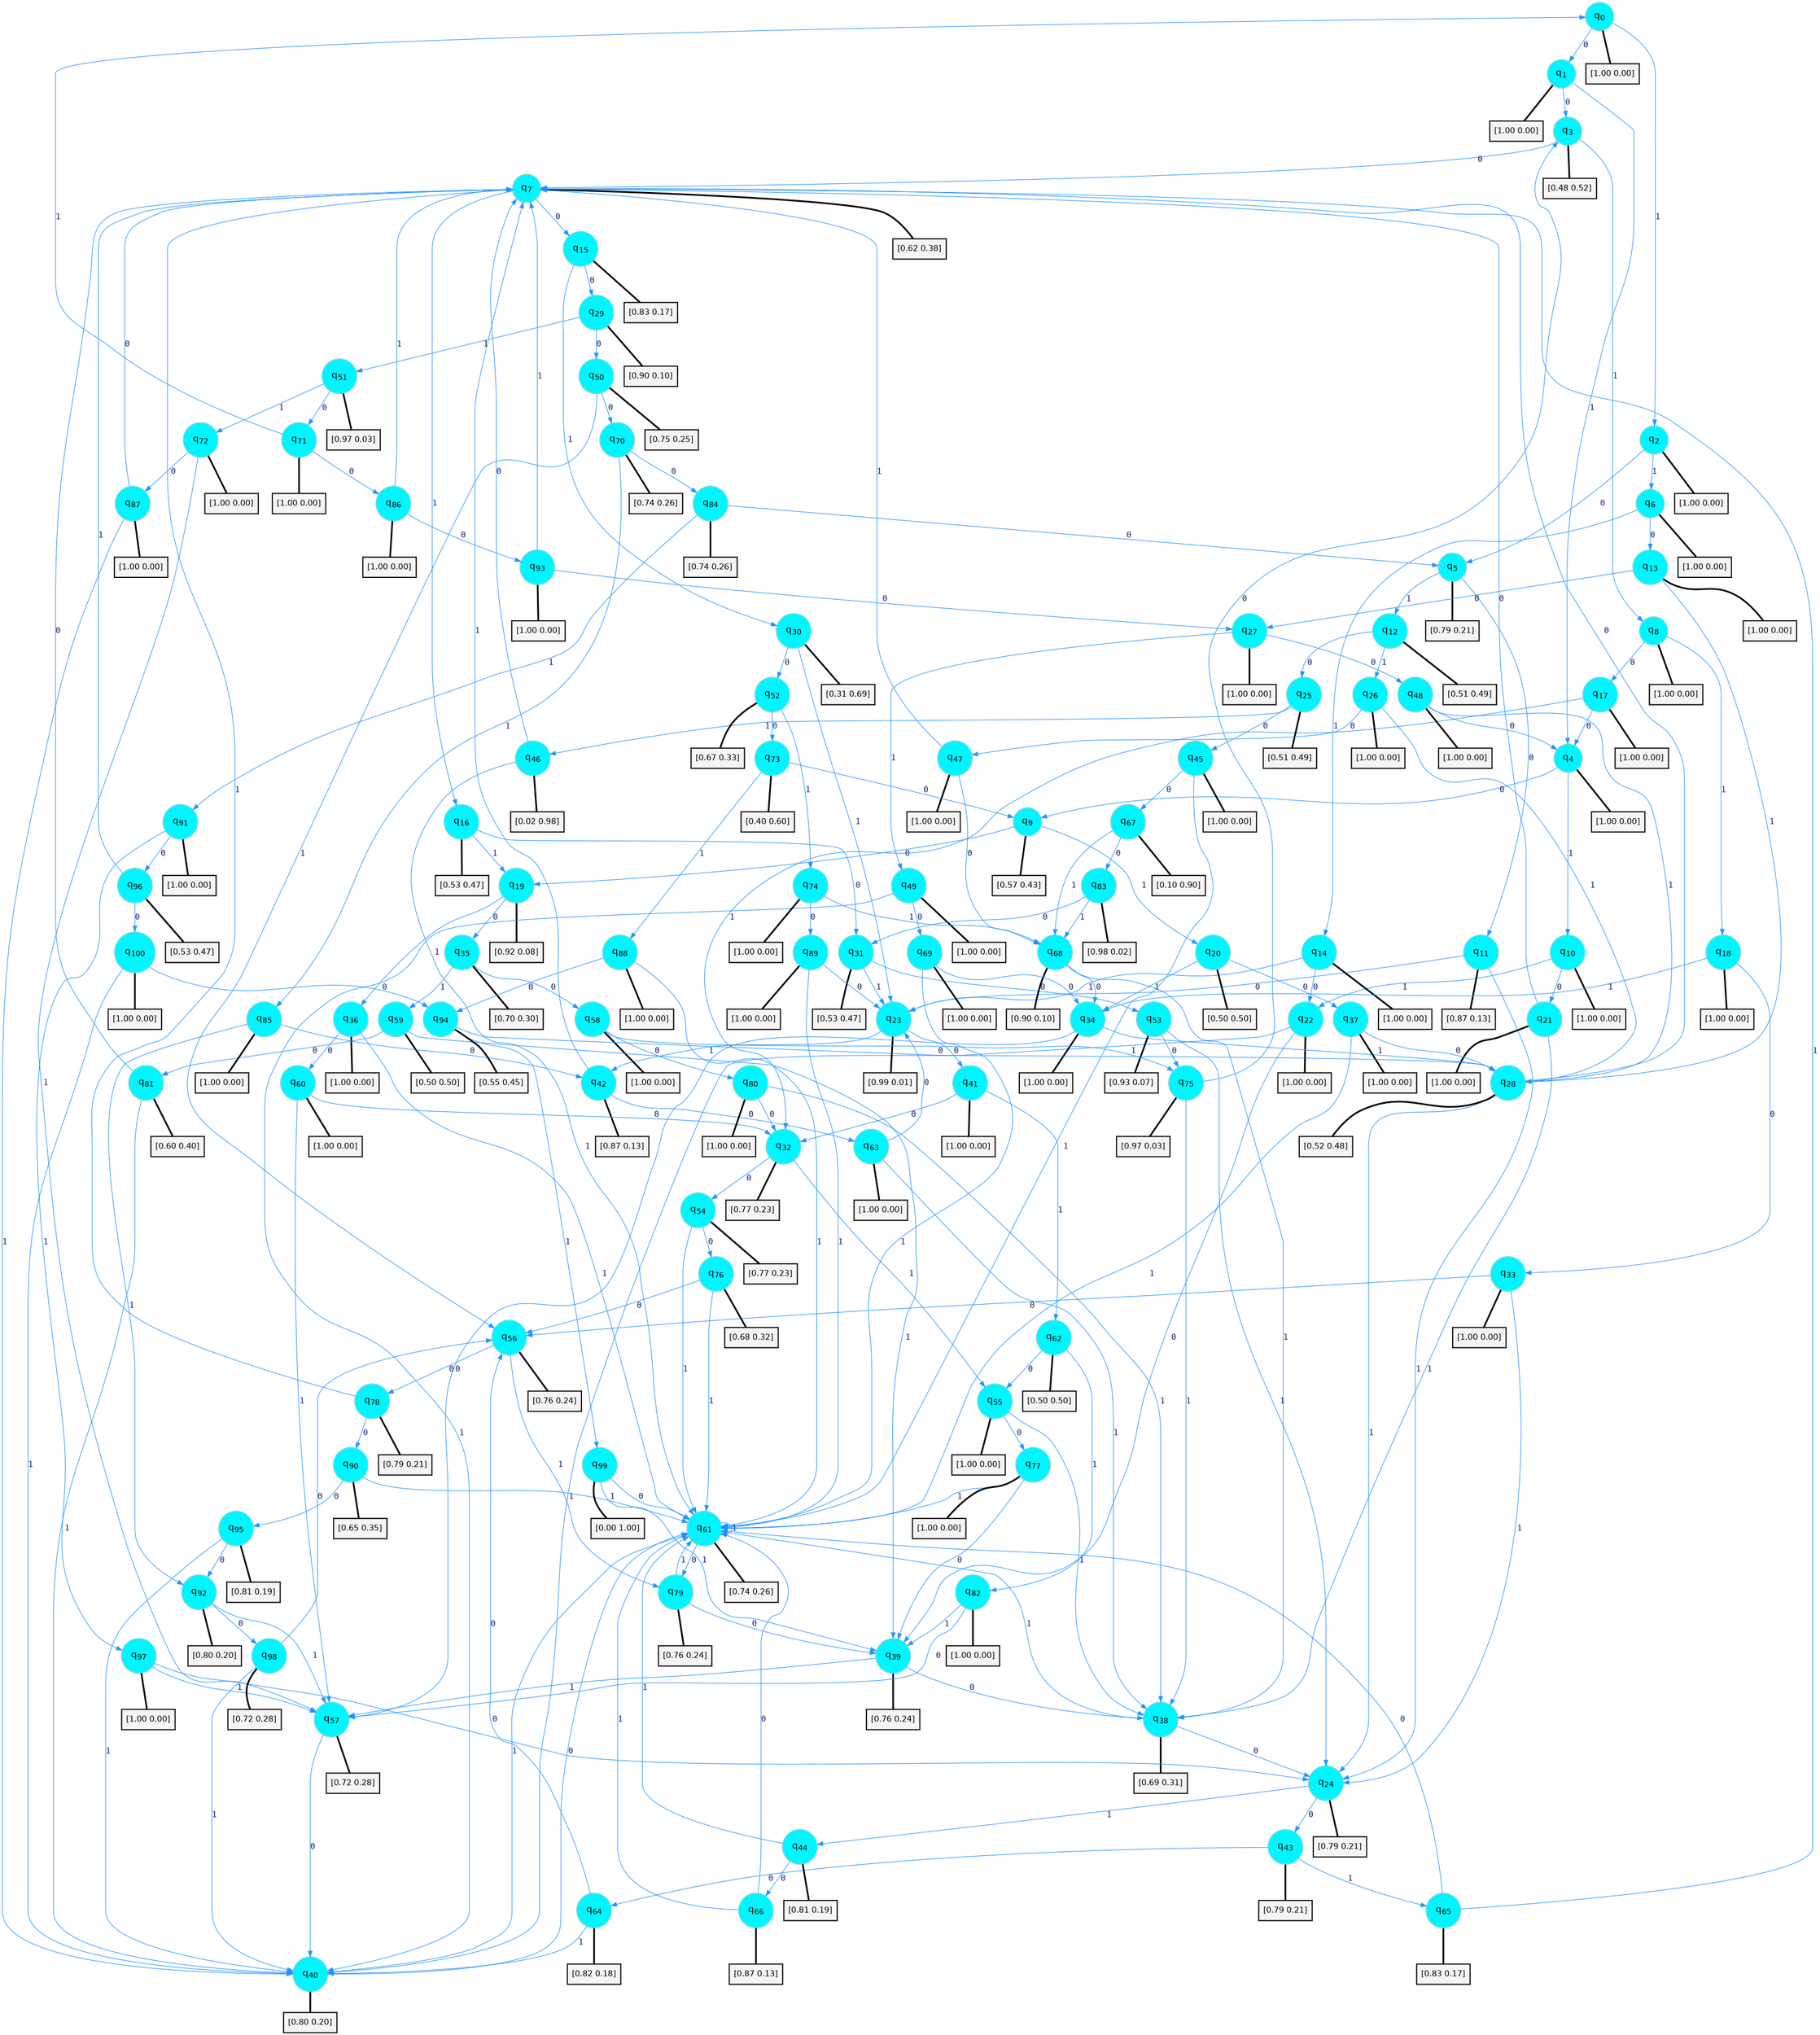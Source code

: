digraph G {
graph [
bgcolor=transparent, dpi=300, rankdir=TD, size="40,25"];
node [
color=gray, fillcolor=turquoise1, fontcolor=black, fontname=Helvetica, fontsize=16, fontweight=bold, shape=circle, style=filled];
edge [
arrowsize=1, color=dodgerblue1, fontcolor=midnightblue, fontname=courier, fontweight=bold, penwidth=1, style=solid, weight=20];
0[label=<q<SUB>0</SUB>>];
1[label=<q<SUB>1</SUB>>];
2[label=<q<SUB>2</SUB>>];
3[label=<q<SUB>3</SUB>>];
4[label=<q<SUB>4</SUB>>];
5[label=<q<SUB>5</SUB>>];
6[label=<q<SUB>6</SUB>>];
7[label=<q<SUB>7</SUB>>];
8[label=<q<SUB>8</SUB>>];
9[label=<q<SUB>9</SUB>>];
10[label=<q<SUB>10</SUB>>];
11[label=<q<SUB>11</SUB>>];
12[label=<q<SUB>12</SUB>>];
13[label=<q<SUB>13</SUB>>];
14[label=<q<SUB>14</SUB>>];
15[label=<q<SUB>15</SUB>>];
16[label=<q<SUB>16</SUB>>];
17[label=<q<SUB>17</SUB>>];
18[label=<q<SUB>18</SUB>>];
19[label=<q<SUB>19</SUB>>];
20[label=<q<SUB>20</SUB>>];
21[label=<q<SUB>21</SUB>>];
22[label=<q<SUB>22</SUB>>];
23[label=<q<SUB>23</SUB>>];
24[label=<q<SUB>24</SUB>>];
25[label=<q<SUB>25</SUB>>];
26[label=<q<SUB>26</SUB>>];
27[label=<q<SUB>27</SUB>>];
28[label=<q<SUB>28</SUB>>];
29[label=<q<SUB>29</SUB>>];
30[label=<q<SUB>30</SUB>>];
31[label=<q<SUB>31</SUB>>];
32[label=<q<SUB>32</SUB>>];
33[label=<q<SUB>33</SUB>>];
34[label=<q<SUB>34</SUB>>];
35[label=<q<SUB>35</SUB>>];
36[label=<q<SUB>36</SUB>>];
37[label=<q<SUB>37</SUB>>];
38[label=<q<SUB>38</SUB>>];
39[label=<q<SUB>39</SUB>>];
40[label=<q<SUB>40</SUB>>];
41[label=<q<SUB>41</SUB>>];
42[label=<q<SUB>42</SUB>>];
43[label=<q<SUB>43</SUB>>];
44[label=<q<SUB>44</SUB>>];
45[label=<q<SUB>45</SUB>>];
46[label=<q<SUB>46</SUB>>];
47[label=<q<SUB>47</SUB>>];
48[label=<q<SUB>48</SUB>>];
49[label=<q<SUB>49</SUB>>];
50[label=<q<SUB>50</SUB>>];
51[label=<q<SUB>51</SUB>>];
52[label=<q<SUB>52</SUB>>];
53[label=<q<SUB>53</SUB>>];
54[label=<q<SUB>54</SUB>>];
55[label=<q<SUB>55</SUB>>];
56[label=<q<SUB>56</SUB>>];
57[label=<q<SUB>57</SUB>>];
58[label=<q<SUB>58</SUB>>];
59[label=<q<SUB>59</SUB>>];
60[label=<q<SUB>60</SUB>>];
61[label=<q<SUB>61</SUB>>];
62[label=<q<SUB>62</SUB>>];
63[label=<q<SUB>63</SUB>>];
64[label=<q<SUB>64</SUB>>];
65[label=<q<SUB>65</SUB>>];
66[label=<q<SUB>66</SUB>>];
67[label=<q<SUB>67</SUB>>];
68[label=<q<SUB>68</SUB>>];
69[label=<q<SUB>69</SUB>>];
70[label=<q<SUB>70</SUB>>];
71[label=<q<SUB>71</SUB>>];
72[label=<q<SUB>72</SUB>>];
73[label=<q<SUB>73</SUB>>];
74[label=<q<SUB>74</SUB>>];
75[label=<q<SUB>75</SUB>>];
76[label=<q<SUB>76</SUB>>];
77[label=<q<SUB>77</SUB>>];
78[label=<q<SUB>78</SUB>>];
79[label=<q<SUB>79</SUB>>];
80[label=<q<SUB>80</SUB>>];
81[label=<q<SUB>81</SUB>>];
82[label=<q<SUB>82</SUB>>];
83[label=<q<SUB>83</SUB>>];
84[label=<q<SUB>84</SUB>>];
85[label=<q<SUB>85</SUB>>];
86[label=<q<SUB>86</SUB>>];
87[label=<q<SUB>87</SUB>>];
88[label=<q<SUB>88</SUB>>];
89[label=<q<SUB>89</SUB>>];
90[label=<q<SUB>90</SUB>>];
91[label=<q<SUB>91</SUB>>];
92[label=<q<SUB>92</SUB>>];
93[label=<q<SUB>93</SUB>>];
94[label=<q<SUB>94</SUB>>];
95[label=<q<SUB>95</SUB>>];
96[label=<q<SUB>96</SUB>>];
97[label=<q<SUB>97</SUB>>];
98[label=<q<SUB>98</SUB>>];
99[label=<q<SUB>99</SUB>>];
100[label=<q<SUB>100</SUB>>];
101[label="[1.00 0.00]", shape=box,fontcolor=black, fontname=Helvetica, fontsize=14, penwidth=2, fillcolor=whitesmoke,color=black];
102[label="[1.00 0.00]", shape=box,fontcolor=black, fontname=Helvetica, fontsize=14, penwidth=2, fillcolor=whitesmoke,color=black];
103[label="[1.00 0.00]", shape=box,fontcolor=black, fontname=Helvetica, fontsize=14, penwidth=2, fillcolor=whitesmoke,color=black];
104[label="[0.48 0.52]", shape=box,fontcolor=black, fontname=Helvetica, fontsize=14, penwidth=2, fillcolor=whitesmoke,color=black];
105[label="[1.00 0.00]", shape=box,fontcolor=black, fontname=Helvetica, fontsize=14, penwidth=2, fillcolor=whitesmoke,color=black];
106[label="[0.79 0.21]", shape=box,fontcolor=black, fontname=Helvetica, fontsize=14, penwidth=2, fillcolor=whitesmoke,color=black];
107[label="[1.00 0.00]", shape=box,fontcolor=black, fontname=Helvetica, fontsize=14, penwidth=2, fillcolor=whitesmoke,color=black];
108[label="[0.62 0.38]", shape=box,fontcolor=black, fontname=Helvetica, fontsize=14, penwidth=2, fillcolor=whitesmoke,color=black];
109[label="[1.00 0.00]", shape=box,fontcolor=black, fontname=Helvetica, fontsize=14, penwidth=2, fillcolor=whitesmoke,color=black];
110[label="[0.57 0.43]", shape=box,fontcolor=black, fontname=Helvetica, fontsize=14, penwidth=2, fillcolor=whitesmoke,color=black];
111[label="[1.00 0.00]", shape=box,fontcolor=black, fontname=Helvetica, fontsize=14, penwidth=2, fillcolor=whitesmoke,color=black];
112[label="[0.87 0.13]", shape=box,fontcolor=black, fontname=Helvetica, fontsize=14, penwidth=2, fillcolor=whitesmoke,color=black];
113[label="[0.51 0.49]", shape=box,fontcolor=black, fontname=Helvetica, fontsize=14, penwidth=2, fillcolor=whitesmoke,color=black];
114[label="[1.00 0.00]", shape=box,fontcolor=black, fontname=Helvetica, fontsize=14, penwidth=2, fillcolor=whitesmoke,color=black];
115[label="[1.00 0.00]", shape=box,fontcolor=black, fontname=Helvetica, fontsize=14, penwidth=2, fillcolor=whitesmoke,color=black];
116[label="[0.83 0.17]", shape=box,fontcolor=black, fontname=Helvetica, fontsize=14, penwidth=2, fillcolor=whitesmoke,color=black];
117[label="[0.53 0.47]", shape=box,fontcolor=black, fontname=Helvetica, fontsize=14, penwidth=2, fillcolor=whitesmoke,color=black];
118[label="[1.00 0.00]", shape=box,fontcolor=black, fontname=Helvetica, fontsize=14, penwidth=2, fillcolor=whitesmoke,color=black];
119[label="[1.00 0.00]", shape=box,fontcolor=black, fontname=Helvetica, fontsize=14, penwidth=2, fillcolor=whitesmoke,color=black];
120[label="[0.92 0.08]", shape=box,fontcolor=black, fontname=Helvetica, fontsize=14, penwidth=2, fillcolor=whitesmoke,color=black];
121[label="[0.50 0.50]", shape=box,fontcolor=black, fontname=Helvetica, fontsize=14, penwidth=2, fillcolor=whitesmoke,color=black];
122[label="[1.00 0.00]", shape=box,fontcolor=black, fontname=Helvetica, fontsize=14, penwidth=2, fillcolor=whitesmoke,color=black];
123[label="[1.00 0.00]", shape=box,fontcolor=black, fontname=Helvetica, fontsize=14, penwidth=2, fillcolor=whitesmoke,color=black];
124[label="[0.99 0.01]", shape=box,fontcolor=black, fontname=Helvetica, fontsize=14, penwidth=2, fillcolor=whitesmoke,color=black];
125[label="[0.79 0.21]", shape=box,fontcolor=black, fontname=Helvetica, fontsize=14, penwidth=2, fillcolor=whitesmoke,color=black];
126[label="[0.51 0.49]", shape=box,fontcolor=black, fontname=Helvetica, fontsize=14, penwidth=2, fillcolor=whitesmoke,color=black];
127[label="[1.00 0.00]", shape=box,fontcolor=black, fontname=Helvetica, fontsize=14, penwidth=2, fillcolor=whitesmoke,color=black];
128[label="[1.00 0.00]", shape=box,fontcolor=black, fontname=Helvetica, fontsize=14, penwidth=2, fillcolor=whitesmoke,color=black];
129[label="[0.52 0.48]", shape=box,fontcolor=black, fontname=Helvetica, fontsize=14, penwidth=2, fillcolor=whitesmoke,color=black];
130[label="[0.90 0.10]", shape=box,fontcolor=black, fontname=Helvetica, fontsize=14, penwidth=2, fillcolor=whitesmoke,color=black];
131[label="[0.31 0.69]", shape=box,fontcolor=black, fontname=Helvetica, fontsize=14, penwidth=2, fillcolor=whitesmoke,color=black];
132[label="[0.53 0.47]", shape=box,fontcolor=black, fontname=Helvetica, fontsize=14, penwidth=2, fillcolor=whitesmoke,color=black];
133[label="[0.77 0.23]", shape=box,fontcolor=black, fontname=Helvetica, fontsize=14, penwidth=2, fillcolor=whitesmoke,color=black];
134[label="[1.00 0.00]", shape=box,fontcolor=black, fontname=Helvetica, fontsize=14, penwidth=2, fillcolor=whitesmoke,color=black];
135[label="[1.00 0.00]", shape=box,fontcolor=black, fontname=Helvetica, fontsize=14, penwidth=2, fillcolor=whitesmoke,color=black];
136[label="[0.70 0.30]", shape=box,fontcolor=black, fontname=Helvetica, fontsize=14, penwidth=2, fillcolor=whitesmoke,color=black];
137[label="[1.00 0.00]", shape=box,fontcolor=black, fontname=Helvetica, fontsize=14, penwidth=2, fillcolor=whitesmoke,color=black];
138[label="[1.00 0.00]", shape=box,fontcolor=black, fontname=Helvetica, fontsize=14, penwidth=2, fillcolor=whitesmoke,color=black];
139[label="[0.69 0.31]", shape=box,fontcolor=black, fontname=Helvetica, fontsize=14, penwidth=2, fillcolor=whitesmoke,color=black];
140[label="[0.76 0.24]", shape=box,fontcolor=black, fontname=Helvetica, fontsize=14, penwidth=2, fillcolor=whitesmoke,color=black];
141[label="[0.80 0.20]", shape=box,fontcolor=black, fontname=Helvetica, fontsize=14, penwidth=2, fillcolor=whitesmoke,color=black];
142[label="[1.00 0.00]", shape=box,fontcolor=black, fontname=Helvetica, fontsize=14, penwidth=2, fillcolor=whitesmoke,color=black];
143[label="[0.87 0.13]", shape=box,fontcolor=black, fontname=Helvetica, fontsize=14, penwidth=2, fillcolor=whitesmoke,color=black];
144[label="[0.79 0.21]", shape=box,fontcolor=black, fontname=Helvetica, fontsize=14, penwidth=2, fillcolor=whitesmoke,color=black];
145[label="[0.81 0.19]", shape=box,fontcolor=black, fontname=Helvetica, fontsize=14, penwidth=2, fillcolor=whitesmoke,color=black];
146[label="[1.00 0.00]", shape=box,fontcolor=black, fontname=Helvetica, fontsize=14, penwidth=2, fillcolor=whitesmoke,color=black];
147[label="[0.02 0.98]", shape=box,fontcolor=black, fontname=Helvetica, fontsize=14, penwidth=2, fillcolor=whitesmoke,color=black];
148[label="[1.00 0.00]", shape=box,fontcolor=black, fontname=Helvetica, fontsize=14, penwidth=2, fillcolor=whitesmoke,color=black];
149[label="[1.00 0.00]", shape=box,fontcolor=black, fontname=Helvetica, fontsize=14, penwidth=2, fillcolor=whitesmoke,color=black];
150[label="[1.00 0.00]", shape=box,fontcolor=black, fontname=Helvetica, fontsize=14, penwidth=2, fillcolor=whitesmoke,color=black];
151[label="[0.75 0.25]", shape=box,fontcolor=black, fontname=Helvetica, fontsize=14, penwidth=2, fillcolor=whitesmoke,color=black];
152[label="[0.97 0.03]", shape=box,fontcolor=black, fontname=Helvetica, fontsize=14, penwidth=2, fillcolor=whitesmoke,color=black];
153[label="[0.67 0.33]", shape=box,fontcolor=black, fontname=Helvetica, fontsize=14, penwidth=2, fillcolor=whitesmoke,color=black];
154[label="[0.93 0.07]", shape=box,fontcolor=black, fontname=Helvetica, fontsize=14, penwidth=2, fillcolor=whitesmoke,color=black];
155[label="[0.77 0.23]", shape=box,fontcolor=black, fontname=Helvetica, fontsize=14, penwidth=2, fillcolor=whitesmoke,color=black];
156[label="[1.00 0.00]", shape=box,fontcolor=black, fontname=Helvetica, fontsize=14, penwidth=2, fillcolor=whitesmoke,color=black];
157[label="[0.76 0.24]", shape=box,fontcolor=black, fontname=Helvetica, fontsize=14, penwidth=2, fillcolor=whitesmoke,color=black];
158[label="[0.72 0.28]", shape=box,fontcolor=black, fontname=Helvetica, fontsize=14, penwidth=2, fillcolor=whitesmoke,color=black];
159[label="[1.00 0.00]", shape=box,fontcolor=black, fontname=Helvetica, fontsize=14, penwidth=2, fillcolor=whitesmoke,color=black];
160[label="[0.50 0.50]", shape=box,fontcolor=black, fontname=Helvetica, fontsize=14, penwidth=2, fillcolor=whitesmoke,color=black];
161[label="[1.00 0.00]", shape=box,fontcolor=black, fontname=Helvetica, fontsize=14, penwidth=2, fillcolor=whitesmoke,color=black];
162[label="[0.74 0.26]", shape=box,fontcolor=black, fontname=Helvetica, fontsize=14, penwidth=2, fillcolor=whitesmoke,color=black];
163[label="[0.50 0.50]", shape=box,fontcolor=black, fontname=Helvetica, fontsize=14, penwidth=2, fillcolor=whitesmoke,color=black];
164[label="[1.00 0.00]", shape=box,fontcolor=black, fontname=Helvetica, fontsize=14, penwidth=2, fillcolor=whitesmoke,color=black];
165[label="[0.82 0.18]", shape=box,fontcolor=black, fontname=Helvetica, fontsize=14, penwidth=2, fillcolor=whitesmoke,color=black];
166[label="[0.83 0.17]", shape=box,fontcolor=black, fontname=Helvetica, fontsize=14, penwidth=2, fillcolor=whitesmoke,color=black];
167[label="[0.87 0.13]", shape=box,fontcolor=black, fontname=Helvetica, fontsize=14, penwidth=2, fillcolor=whitesmoke,color=black];
168[label="[0.10 0.90]", shape=box,fontcolor=black, fontname=Helvetica, fontsize=14, penwidth=2, fillcolor=whitesmoke,color=black];
169[label="[0.90 0.10]", shape=box,fontcolor=black, fontname=Helvetica, fontsize=14, penwidth=2, fillcolor=whitesmoke,color=black];
170[label="[1.00 0.00]", shape=box,fontcolor=black, fontname=Helvetica, fontsize=14, penwidth=2, fillcolor=whitesmoke,color=black];
171[label="[0.74 0.26]", shape=box,fontcolor=black, fontname=Helvetica, fontsize=14, penwidth=2, fillcolor=whitesmoke,color=black];
172[label="[1.00 0.00]", shape=box,fontcolor=black, fontname=Helvetica, fontsize=14, penwidth=2, fillcolor=whitesmoke,color=black];
173[label="[1.00 0.00]", shape=box,fontcolor=black, fontname=Helvetica, fontsize=14, penwidth=2, fillcolor=whitesmoke,color=black];
174[label="[0.40 0.60]", shape=box,fontcolor=black, fontname=Helvetica, fontsize=14, penwidth=2, fillcolor=whitesmoke,color=black];
175[label="[1.00 0.00]", shape=box,fontcolor=black, fontname=Helvetica, fontsize=14, penwidth=2, fillcolor=whitesmoke,color=black];
176[label="[0.97 0.03]", shape=box,fontcolor=black, fontname=Helvetica, fontsize=14, penwidth=2, fillcolor=whitesmoke,color=black];
177[label="[0.68 0.32]", shape=box,fontcolor=black, fontname=Helvetica, fontsize=14, penwidth=2, fillcolor=whitesmoke,color=black];
178[label="[1.00 0.00]", shape=box,fontcolor=black, fontname=Helvetica, fontsize=14, penwidth=2, fillcolor=whitesmoke,color=black];
179[label="[0.79 0.21]", shape=box,fontcolor=black, fontname=Helvetica, fontsize=14, penwidth=2, fillcolor=whitesmoke,color=black];
180[label="[0.76 0.24]", shape=box,fontcolor=black, fontname=Helvetica, fontsize=14, penwidth=2, fillcolor=whitesmoke,color=black];
181[label="[1.00 0.00]", shape=box,fontcolor=black, fontname=Helvetica, fontsize=14, penwidth=2, fillcolor=whitesmoke,color=black];
182[label="[0.60 0.40]", shape=box,fontcolor=black, fontname=Helvetica, fontsize=14, penwidth=2, fillcolor=whitesmoke,color=black];
183[label="[1.00 0.00]", shape=box,fontcolor=black, fontname=Helvetica, fontsize=14, penwidth=2, fillcolor=whitesmoke,color=black];
184[label="[0.98 0.02]", shape=box,fontcolor=black, fontname=Helvetica, fontsize=14, penwidth=2, fillcolor=whitesmoke,color=black];
185[label="[0.74 0.26]", shape=box,fontcolor=black, fontname=Helvetica, fontsize=14, penwidth=2, fillcolor=whitesmoke,color=black];
186[label="[1.00 0.00]", shape=box,fontcolor=black, fontname=Helvetica, fontsize=14, penwidth=2, fillcolor=whitesmoke,color=black];
187[label="[1.00 0.00]", shape=box,fontcolor=black, fontname=Helvetica, fontsize=14, penwidth=2, fillcolor=whitesmoke,color=black];
188[label="[1.00 0.00]", shape=box,fontcolor=black, fontname=Helvetica, fontsize=14, penwidth=2, fillcolor=whitesmoke,color=black];
189[label="[1.00 0.00]", shape=box,fontcolor=black, fontname=Helvetica, fontsize=14, penwidth=2, fillcolor=whitesmoke,color=black];
190[label="[1.00 0.00]", shape=box,fontcolor=black, fontname=Helvetica, fontsize=14, penwidth=2, fillcolor=whitesmoke,color=black];
191[label="[0.65 0.35]", shape=box,fontcolor=black, fontname=Helvetica, fontsize=14, penwidth=2, fillcolor=whitesmoke,color=black];
192[label="[1.00 0.00]", shape=box,fontcolor=black, fontname=Helvetica, fontsize=14, penwidth=2, fillcolor=whitesmoke,color=black];
193[label="[0.80 0.20]", shape=box,fontcolor=black, fontname=Helvetica, fontsize=14, penwidth=2, fillcolor=whitesmoke,color=black];
194[label="[1.00 0.00]", shape=box,fontcolor=black, fontname=Helvetica, fontsize=14, penwidth=2, fillcolor=whitesmoke,color=black];
195[label="[0.55 0.45]", shape=box,fontcolor=black, fontname=Helvetica, fontsize=14, penwidth=2, fillcolor=whitesmoke,color=black];
196[label="[0.81 0.19]", shape=box,fontcolor=black, fontname=Helvetica, fontsize=14, penwidth=2, fillcolor=whitesmoke,color=black];
197[label="[0.53 0.47]", shape=box,fontcolor=black, fontname=Helvetica, fontsize=14, penwidth=2, fillcolor=whitesmoke,color=black];
198[label="[1.00 0.00]", shape=box,fontcolor=black, fontname=Helvetica, fontsize=14, penwidth=2, fillcolor=whitesmoke,color=black];
199[label="[0.72 0.28]", shape=box,fontcolor=black, fontname=Helvetica, fontsize=14, penwidth=2, fillcolor=whitesmoke,color=black];
200[label="[0.00 1.00]", shape=box,fontcolor=black, fontname=Helvetica, fontsize=14, penwidth=2, fillcolor=whitesmoke,color=black];
201[label="[1.00 0.00]", shape=box,fontcolor=black, fontname=Helvetica, fontsize=14, penwidth=2, fillcolor=whitesmoke,color=black];
0->1 [label=0];
0->2 [label=1];
0->101 [arrowhead=none, penwidth=3,color=black];
1->3 [label=0];
1->4 [label=1];
1->102 [arrowhead=none, penwidth=3,color=black];
2->5 [label=0];
2->6 [label=1];
2->103 [arrowhead=none, penwidth=3,color=black];
3->7 [label=0];
3->8 [label=1];
3->104 [arrowhead=none, penwidth=3,color=black];
4->9 [label=0];
4->10 [label=1];
4->105 [arrowhead=none, penwidth=3,color=black];
5->11 [label=0];
5->12 [label=1];
5->106 [arrowhead=none, penwidth=3,color=black];
6->13 [label=0];
6->14 [label=1];
6->107 [arrowhead=none, penwidth=3,color=black];
7->15 [label=0];
7->16 [label=1];
7->108 [arrowhead=none, penwidth=3,color=black];
8->17 [label=0];
8->18 [label=1];
8->109 [arrowhead=none, penwidth=3,color=black];
9->19 [label=0];
9->20 [label=1];
9->110 [arrowhead=none, penwidth=3,color=black];
10->21 [label=0];
10->22 [label=1];
10->111 [arrowhead=none, penwidth=3,color=black];
11->23 [label=0];
11->24 [label=1];
11->112 [arrowhead=none, penwidth=3,color=black];
12->25 [label=0];
12->26 [label=1];
12->113 [arrowhead=none, penwidth=3,color=black];
13->27 [label=0];
13->28 [label=1];
13->114 [arrowhead=none, penwidth=3,color=black];
14->22 [label=0];
14->23 [label=1];
14->115 [arrowhead=none, penwidth=3,color=black];
15->29 [label=0];
15->30 [label=1];
15->116 [arrowhead=none, penwidth=3,color=black];
16->31 [label=0];
16->19 [label=1];
16->117 [arrowhead=none, penwidth=3,color=black];
17->4 [label=0];
17->32 [label=1];
17->118 [arrowhead=none, penwidth=3,color=black];
18->33 [label=0];
18->34 [label=1];
18->119 [arrowhead=none, penwidth=3,color=black];
19->35 [label=0];
19->36 [label=1];
19->120 [arrowhead=none, penwidth=3,color=black];
20->37 [label=0];
20->34 [label=1];
20->121 [arrowhead=none, penwidth=3,color=black];
21->7 [label=0];
21->38 [label=1];
21->122 [arrowhead=none, penwidth=3,color=black];
22->39 [label=0];
22->40 [label=1];
22->123 [arrowhead=none, penwidth=3,color=black];
23->41 [label=0];
23->42 [label=1];
23->124 [arrowhead=none, penwidth=3,color=black];
24->43 [label=0];
24->44 [label=1];
24->125 [arrowhead=none, penwidth=3,color=black];
25->45 [label=0];
25->46 [label=1];
25->126 [arrowhead=none, penwidth=3,color=black];
26->47 [label=0];
26->28 [label=1];
26->127 [arrowhead=none, penwidth=3,color=black];
27->48 [label=0];
27->49 [label=1];
27->128 [arrowhead=none, penwidth=3,color=black];
28->7 [label=0];
28->24 [label=1];
28->129 [arrowhead=none, penwidth=3,color=black];
29->50 [label=0];
29->51 [label=1];
29->130 [arrowhead=none, penwidth=3,color=black];
30->52 [label=0];
30->23 [label=1];
30->131 [arrowhead=none, penwidth=3,color=black];
31->53 [label=0];
31->23 [label=1];
31->132 [arrowhead=none, penwidth=3,color=black];
32->54 [label=0];
32->55 [label=1];
32->133 [arrowhead=none, penwidth=3,color=black];
33->56 [label=0];
33->24 [label=1];
33->134 [arrowhead=none, penwidth=3,color=black];
34->57 [label=0];
34->28 [label=1];
34->135 [arrowhead=none, penwidth=3,color=black];
35->58 [label=0];
35->59 [label=1];
35->136 [arrowhead=none, penwidth=3,color=black];
36->60 [label=0];
36->61 [label=1];
36->137 [arrowhead=none, penwidth=3,color=black];
37->28 [label=0];
37->61 [label=1];
37->138 [arrowhead=none, penwidth=3,color=black];
38->24 [label=0];
38->61 [label=1];
38->139 [arrowhead=none, penwidth=3,color=black];
39->38 [label=0];
39->57 [label=1];
39->140 [arrowhead=none, penwidth=3,color=black];
40->61 [label=0];
40->61 [label=1];
40->141 [arrowhead=none, penwidth=3,color=black];
41->32 [label=0];
41->62 [label=1];
41->142 [arrowhead=none, penwidth=3,color=black];
42->63 [label=0];
42->7 [label=1];
42->143 [arrowhead=none, penwidth=3,color=black];
43->64 [label=0];
43->65 [label=1];
43->144 [arrowhead=none, penwidth=3,color=black];
44->66 [label=0];
44->61 [label=1];
44->145 [arrowhead=none, penwidth=3,color=black];
45->67 [label=0];
45->61 [label=1];
45->146 [arrowhead=none, penwidth=3,color=black];
46->7 [label=0];
46->61 [label=1];
46->147 [arrowhead=none, penwidth=3,color=black];
47->68 [label=0];
47->7 [label=1];
47->148 [arrowhead=none, penwidth=3,color=black];
48->4 [label=0];
48->28 [label=1];
48->149 [arrowhead=none, penwidth=3,color=black];
49->69 [label=0];
49->40 [label=1];
49->150 [arrowhead=none, penwidth=3,color=black];
50->70 [label=0];
50->56 [label=1];
50->151 [arrowhead=none, penwidth=3,color=black];
51->71 [label=0];
51->72 [label=1];
51->152 [arrowhead=none, penwidth=3,color=black];
52->73 [label=0];
52->74 [label=1];
52->153 [arrowhead=none, penwidth=3,color=black];
53->75 [label=0];
53->24 [label=1];
53->154 [arrowhead=none, penwidth=3,color=black];
54->76 [label=0];
54->61 [label=1];
54->155 [arrowhead=none, penwidth=3,color=black];
55->77 [label=0];
55->38 [label=1];
55->156 [arrowhead=none, penwidth=3,color=black];
56->78 [label=0];
56->79 [label=1];
56->157 [arrowhead=none, penwidth=3,color=black];
57->40 [label=0];
57->158 [arrowhead=none, penwidth=3,color=black];
58->80 [label=0];
58->75 [label=1];
58->159 [arrowhead=none, penwidth=3,color=black];
59->81 [label=0];
59->39 [label=1];
59->160 [arrowhead=none, penwidth=3,color=black];
60->32 [label=0];
60->57 [label=1];
60->161 [arrowhead=none, penwidth=3,color=black];
61->79 [label=0];
61->61 [label=1];
61->162 [arrowhead=none, penwidth=3,color=black];
62->55 [label=0];
62->82 [label=1];
62->163 [arrowhead=none, penwidth=3,color=black];
63->23 [label=0];
63->38 [label=1];
63->164 [arrowhead=none, penwidth=3,color=black];
64->56 [label=0];
64->40 [label=1];
64->165 [arrowhead=none, penwidth=3,color=black];
65->61 [label=0];
65->7 [label=1];
65->166 [arrowhead=none, penwidth=3,color=black];
66->61 [label=0];
66->61 [label=1];
66->167 [arrowhead=none, penwidth=3,color=black];
67->83 [label=0];
67->68 [label=1];
67->168 [arrowhead=none, penwidth=3,color=black];
68->34 [label=0];
68->38 [label=1];
68->169 [arrowhead=none, penwidth=3,color=black];
69->34 [label=0];
69->61 [label=1];
69->170 [arrowhead=none, penwidth=3,color=black];
70->84 [label=0];
70->85 [label=1];
70->171 [arrowhead=none, penwidth=3,color=black];
71->86 [label=0];
71->0 [label=1];
71->172 [arrowhead=none, penwidth=3,color=black];
72->87 [label=0];
72->57 [label=1];
72->173 [arrowhead=none, penwidth=3,color=black];
73->9 [label=0];
73->88 [label=1];
73->174 [arrowhead=none, penwidth=3,color=black];
74->89 [label=0];
74->68 [label=1];
74->175 [arrowhead=none, penwidth=3,color=black];
75->3 [label=0];
75->38 [label=1];
75->176 [arrowhead=none, penwidth=3,color=black];
76->56 [label=0];
76->61 [label=1];
76->177 [arrowhead=none, penwidth=3,color=black];
77->39 [label=0];
77->61 [label=1];
77->178 [arrowhead=none, penwidth=3,color=black];
78->90 [label=0];
78->7 [label=1];
78->179 [arrowhead=none, penwidth=3,color=black];
79->39 [label=0];
79->61 [label=1];
79->180 [arrowhead=none, penwidth=3,color=black];
80->32 [label=0];
80->38 [label=1];
80->181 [arrowhead=none, penwidth=3,color=black];
81->7 [label=0];
81->40 [label=1];
81->182 [arrowhead=none, penwidth=3,color=black];
82->57 [label=0];
82->39 [label=1];
82->183 [arrowhead=none, penwidth=3,color=black];
83->31 [label=0];
83->68 [label=1];
83->184 [arrowhead=none, penwidth=3,color=black];
84->5 [label=0];
84->91 [label=1];
84->185 [arrowhead=none, penwidth=3,color=black];
85->42 [label=0];
85->92 [label=1];
85->186 [arrowhead=none, penwidth=3,color=black];
86->93 [label=0];
86->7 [label=1];
86->187 [arrowhead=none, penwidth=3,color=black];
87->7 [label=0];
87->40 [label=1];
87->188 [arrowhead=none, penwidth=3,color=black];
88->94 [label=0];
88->61 [label=1];
88->189 [arrowhead=none, penwidth=3,color=black];
89->23 [label=0];
89->61 [label=1];
89->190 [arrowhead=none, penwidth=3,color=black];
90->95 [label=0];
90->61 [label=1];
90->191 [arrowhead=none, penwidth=3,color=black];
91->96 [label=0];
91->97 [label=1];
91->192 [arrowhead=none, penwidth=3,color=black];
92->98 [label=0];
92->57 [label=1];
92->193 [arrowhead=none, penwidth=3,color=black];
93->27 [label=0];
93->7 [label=1];
93->194 [arrowhead=none, penwidth=3,color=black];
94->28 [label=0];
94->99 [label=1];
94->195 [arrowhead=none, penwidth=3,color=black];
95->92 [label=0];
95->40 [label=1];
95->196 [arrowhead=none, penwidth=3,color=black];
96->100 [label=0];
96->7 [label=1];
96->197 [arrowhead=none, penwidth=3,color=black];
97->24 [label=0];
97->57 [label=1];
97->198 [arrowhead=none, penwidth=3,color=black];
98->56 [label=0];
98->40 [label=1];
98->199 [arrowhead=none, penwidth=3,color=black];
99->61 [label=0];
99->39 [label=1];
99->200 [arrowhead=none, penwidth=3,color=black];
100->94 [label=0];
100->40 [label=1];
100->201 [arrowhead=none, penwidth=3,color=black];
}
